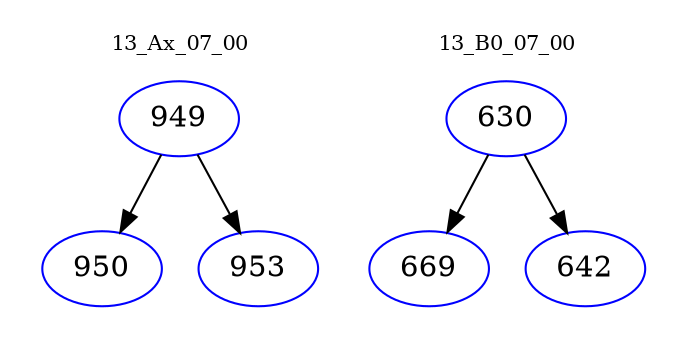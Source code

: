 digraph{
subgraph cluster_0 {
color = white
label = "13_Ax_07_00";
fontsize=10;
T0_949 [label="949", color="blue"]
T0_949 -> T0_950 [color="black"]
T0_950 [label="950", color="blue"]
T0_949 -> T0_953 [color="black"]
T0_953 [label="953", color="blue"]
}
subgraph cluster_1 {
color = white
label = "13_B0_07_00";
fontsize=10;
T1_630 [label="630", color="blue"]
T1_630 -> T1_669 [color="black"]
T1_669 [label="669", color="blue"]
T1_630 -> T1_642 [color="black"]
T1_642 [label="642", color="blue"]
}
}

